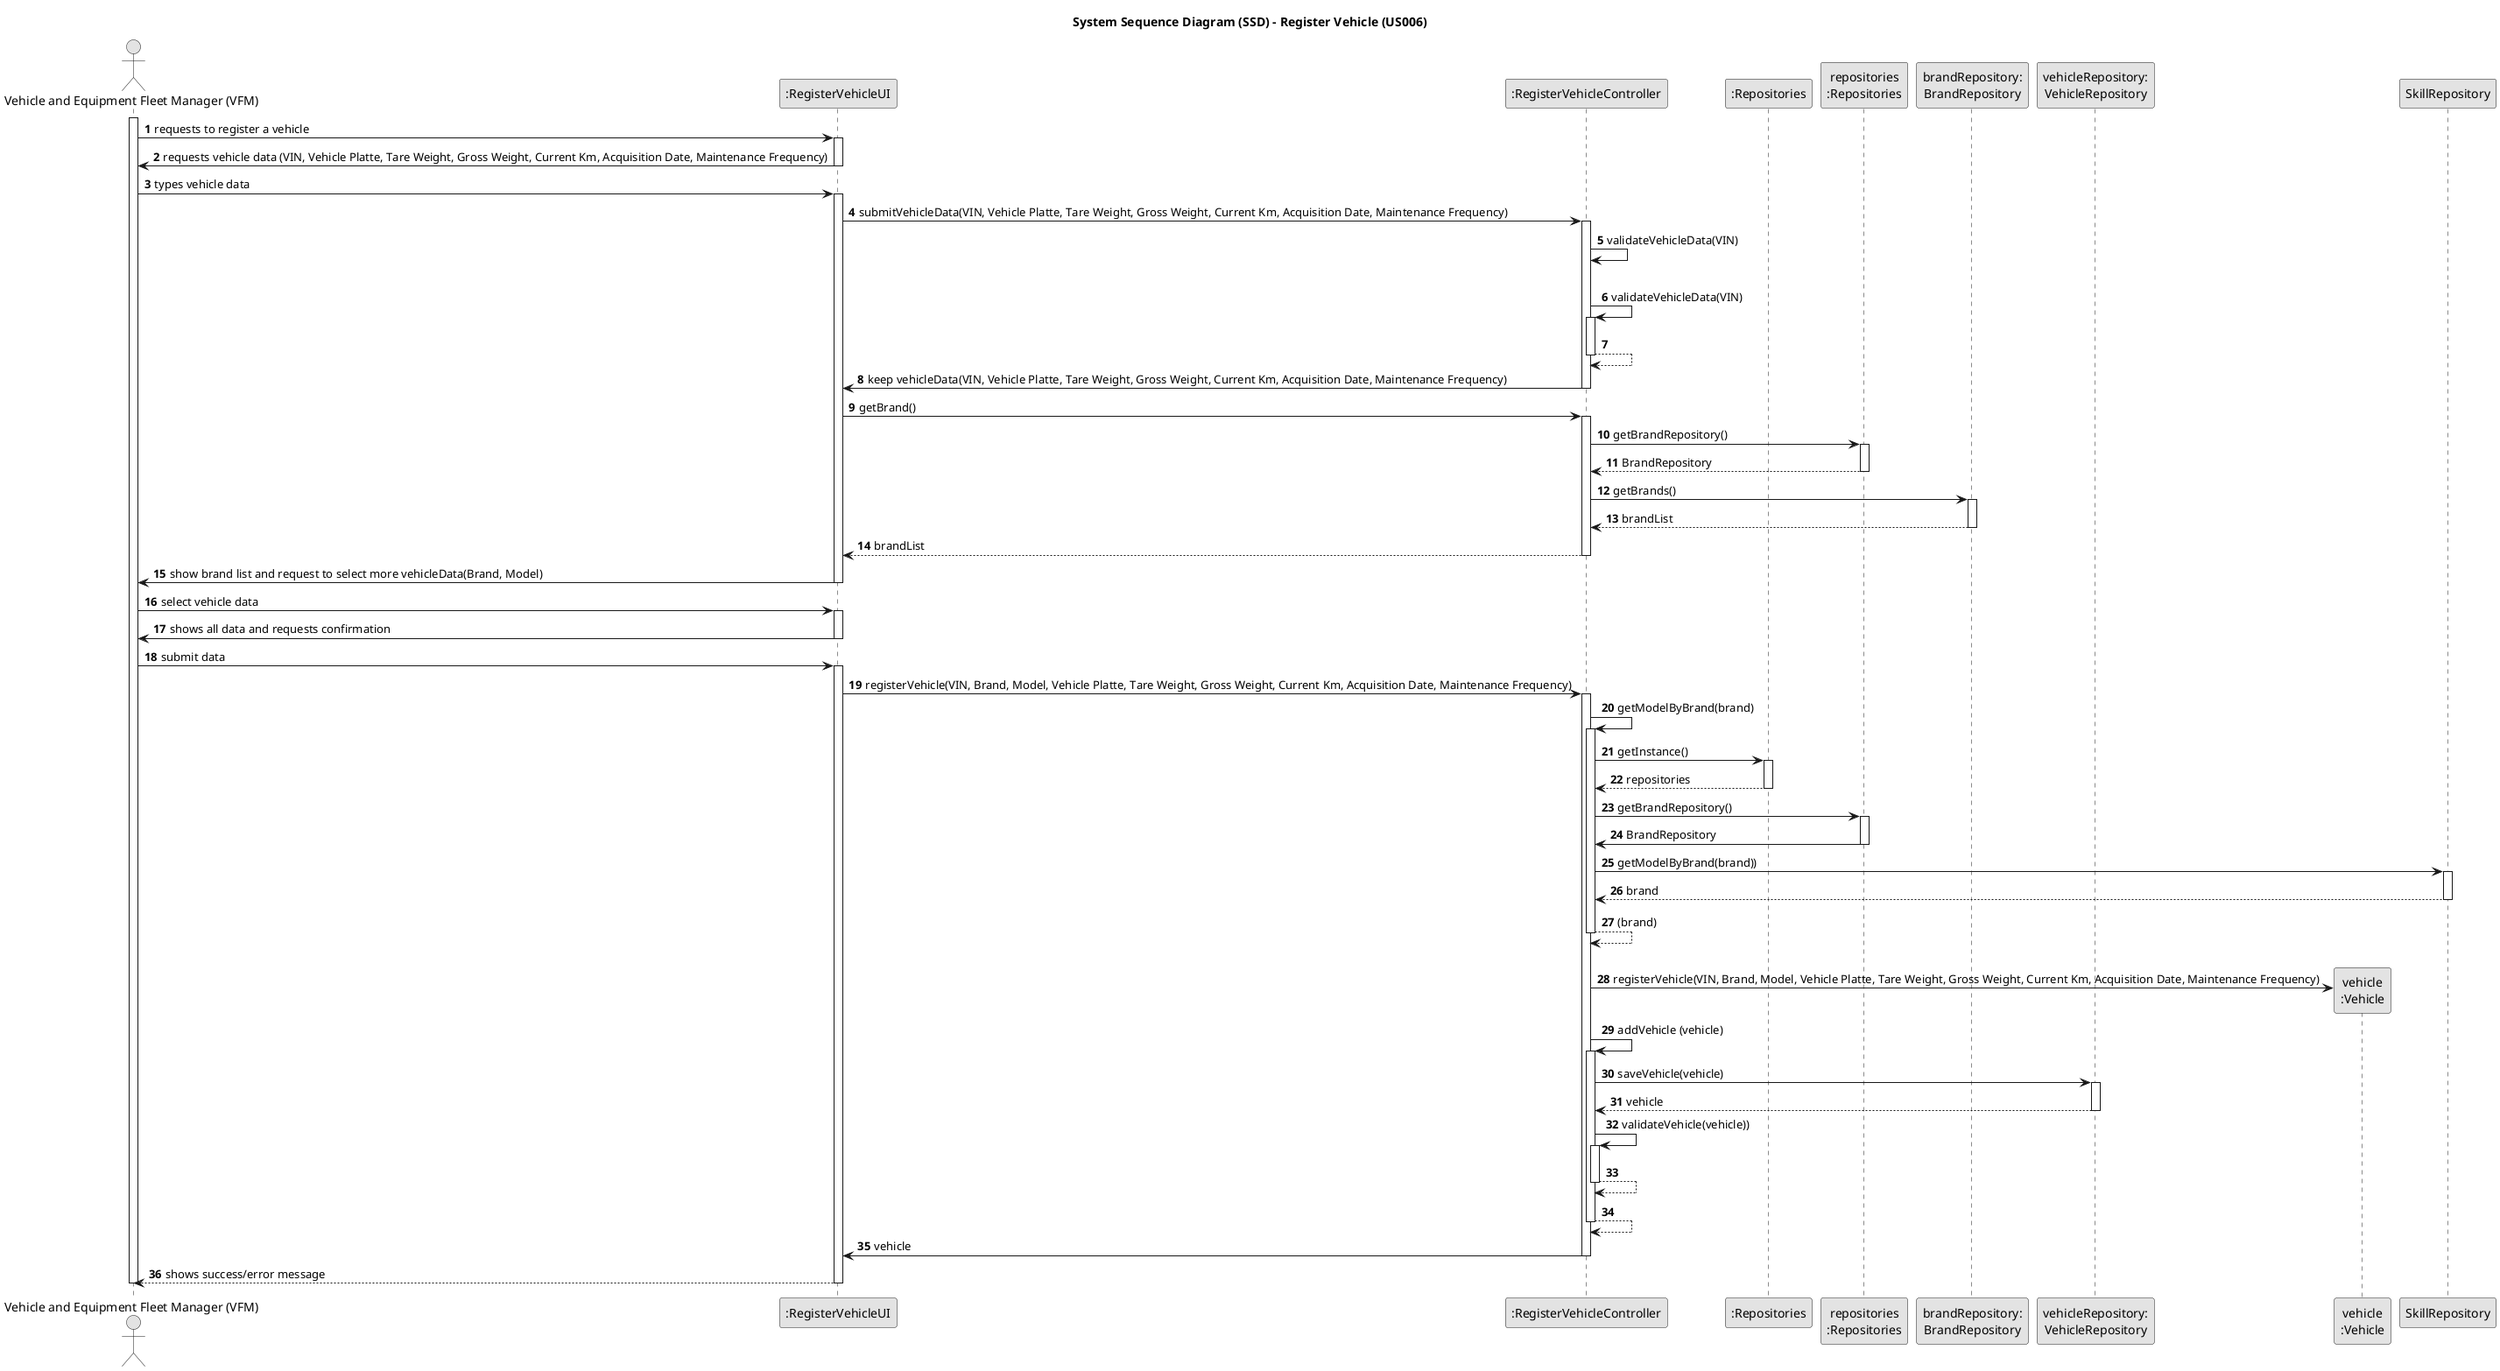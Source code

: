 @startuml
skinparam monochrome true
skinparam packageStyle rectangle
skinparam shadowing false

title System Sequence Diagram (SSD) - Register Vehicle (US006)

autonumber

'hide footbox
actor "Vehicle and Equipment Fleet Manager (VFM)" as VFM
participant ":RegisterVehicleUI" as UI
participant ":RegisterVehicleController" as CTRL
participant ":Repositories" as RepositorySingleton
participant "repositories\n:Repositories" as PLAT
participant "brandRepository:\nBrandRepository" as BrandRepository
participant "vehicleRepository:\nVehicleRepository" as VehicleRepository
participant "vehicle\n:Vehicle" as VEI

activate VFM

    VFM -> UI : requests to register a vehicle
    activate UI

        UI -> VFM : requests vehicle data (VIN, Vehicle Platte, Tare Weight, Gross Weight, Current Km, Acquisition Date, Maintenance Frequency)
    deactivate UI

    VFM -> UI : types vehicle data
    activate UI

        UI -> CTRL : submitVehicleData(VIN, Vehicle Platte, Tare Weight, Gross Weight, Current Km, Acquisition Date, Maintenance Frequency)
        activate CTRL

            CTRL -> CTRL : validateVehicleData(VIN)

            |||
            CTRL -> CTRL : validateVehicleData(VIN)
            activate CTRL
                CTRL --> CTRL
            deactivate CTRL

        CTRL -> UI : keep vehicleData(VIN, Vehicle Platte, Tare Weight, Gross Weight, Current Km, Acquisition Date, Maintenance Frequency)
        deactivate CTRL

        UI -> CTRL : getBrand()
        activate CTRL

            CTRL -> PLAT : getBrandRepository()
            activate PLAT

                PLAT --> CTRL: BrandRepository
            deactivate PLAT

            CTRL -> BrandRepository : getBrands()
            activate BrandRepository

                BrandRepository --> CTRL : brandList
            deactivate BrandRepository

            CTRL --> UI : brandList
        deactivate CTRL

    UI -> VFM : show brand list and request to select more vehicleData(Brand, Model)
    deactivate UI

    VFM -> UI : select vehicle data
    activate UI

        UI -> VFM : shows all data and requests confirmation
    deactivate UI

    VFM -> UI : submit data
    activate UI

        UI -> CTRL : registerVehicle(VIN, Brand, Model, Vehicle Platte, Tare Weight, Gross Weight, Current Km, Acquisition Date, Maintenance Frequency)
        activate CTRL

            CTRL -> CTRL : getModelByBrand(brand)
            activate CTRL

                CTRL -> RepositorySingleton : getInstance()
                                activate RepositorySingleton

                                    RepositorySingleton --> CTRL: repositories
                                deactivate RepositorySingleton

                                CTRL -> PLAT : getBrandRepository()
                                activate PLAT

                                    PLAT -> CTRL : BrandRepository
                                deactivate PLAT

                                CTRL -> SkillRepository : getModelByBrand(brand))
                                activate SkillRepository

                                    SkillRepository --> CTRL : brand
                                deactivate SkillRepository
                                    CTRL --> CTRL : (brand)
                            deactivate CTRL


            |||
            CTRL -> VEI**: registerVehicle(VIN, Brand, Model, Vehicle Platte, Tare Weight, Gross Weight, Current Km, Acquisition Date, Maintenance Frequency)

            CTRL -> CTRL: addVehicle (vehicle)
            activate CTRL

                CTRL -> VehicleRepository : saveVehicle(vehicle)

                activate VehicleRepository

                    VehicleRepository --> CTRL : vehicle
                deactivate VehicleRepository

                CTRL -> CTRL: validateVehicle(vehicle))
                activate CTRL
                    CTRL --> CTRL
                deactivate CTRL
                CTRL --> CTRL
            deactivate CTRL

            CTRL -> UI: vehicle
        deactivate CTRL

        UI --> VFM : shows success/error message
    deactivate UI

deactivate VFM

@enduml
